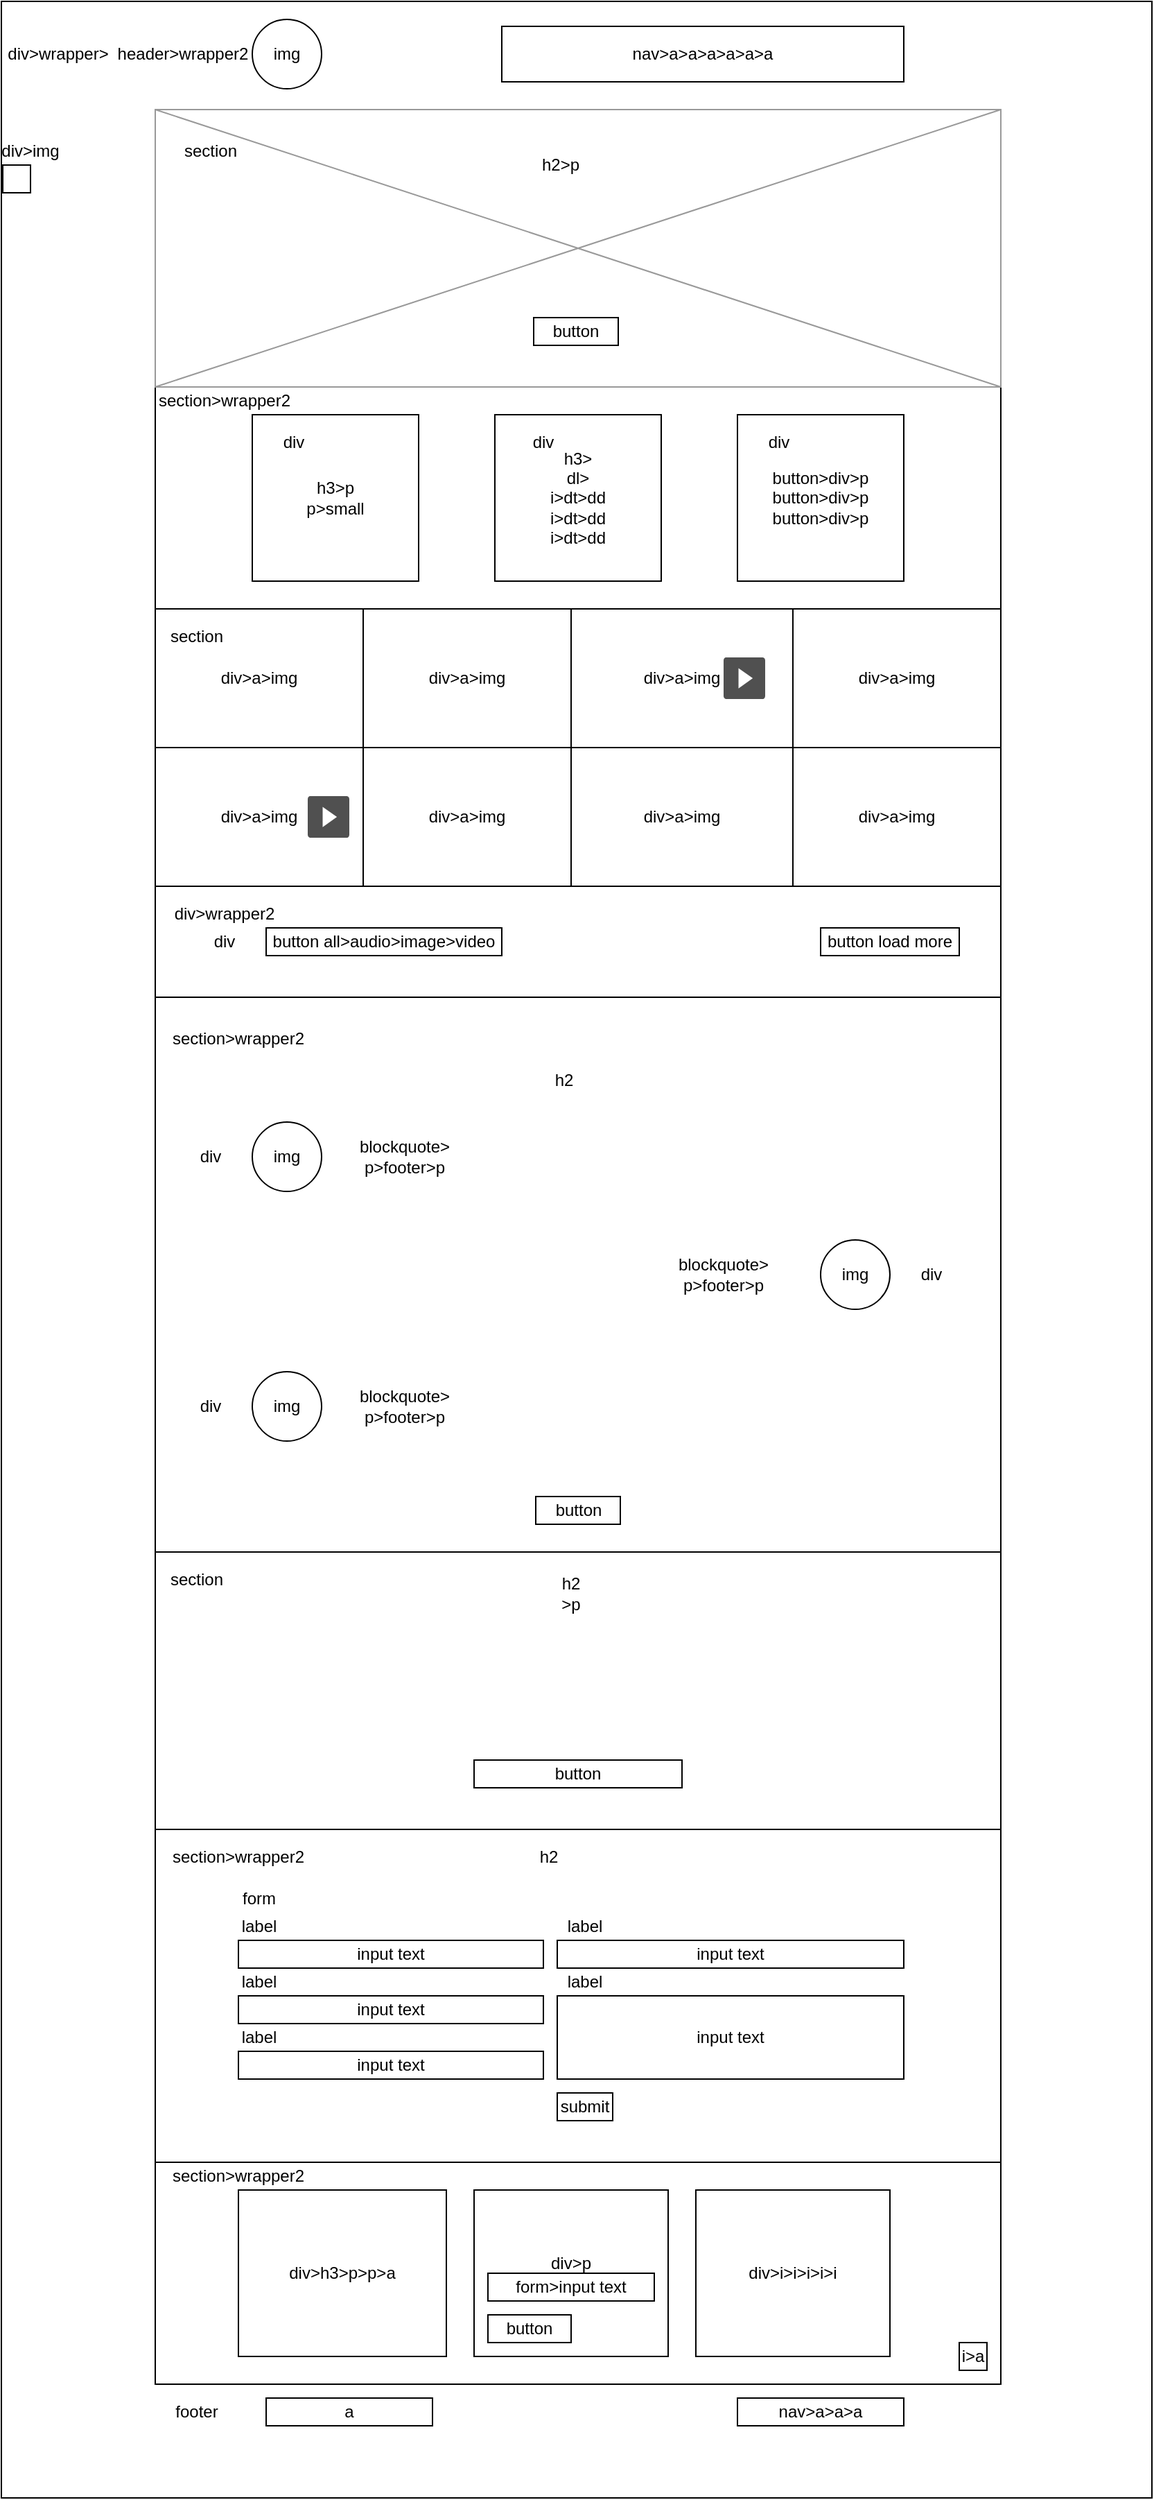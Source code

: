 <mxfile version="13.6.5" type="device"><diagram id="r7TiT_zhT29G5zosG_dz" name="Page-1"><mxGraphModel dx="1589" dy="661" grid="1" gridSize="10" guides="1" tooltips="1" connect="1" arrows="1" fold="1" page="1" pageScale="1" pageWidth="827" pageHeight="1169" math="0" shadow="0"><root><mxCell id="0"/><mxCell id="1" parent="0"/><mxCell id="4stRv6zZSnJiCpNd3KBt-11" value="" style="rounded=0;whiteSpace=wrap;html=1;" vertex="1" parent="1"><mxGeometry x="-1" y="2" width="830" height="1800" as="geometry"/></mxCell><mxCell id="4stRv6zZSnJiCpNd3KBt-1" value="" style="rounded=0;whiteSpace=wrap;html=1;" vertex="1" parent="1"><mxGeometry x="110" y="80" width="610" height="1640" as="geometry"/></mxCell><mxCell id="4stRv6zZSnJiCpNd3KBt-3" value="" style="rounded=0;whiteSpace=wrap;html=1;" vertex="1" parent="1"><mxGeometry x="110" y="280" width="610" height="160" as="geometry"/></mxCell><mxCell id="4stRv6zZSnJiCpNd3KBt-4" value="" style="rounded=0;whiteSpace=wrap;html=1;" vertex="1" parent="1"><mxGeometry x="110" y="440" width="610" height="200" as="geometry"/></mxCell><mxCell id="4stRv6zZSnJiCpNd3KBt-5" value="" style="rounded=0;whiteSpace=wrap;html=1;" vertex="1" parent="1"><mxGeometry x="110" y="640" width="610" height="80" as="geometry"/></mxCell><mxCell id="4stRv6zZSnJiCpNd3KBt-6" value="" style="rounded=0;whiteSpace=wrap;html=1;" vertex="1" parent="1"><mxGeometry x="110" y="720" width="610" height="400" as="geometry"/></mxCell><mxCell id="4stRv6zZSnJiCpNd3KBt-7" value="" style="rounded=0;whiteSpace=wrap;html=1;" vertex="1" parent="1"><mxGeometry x="110" y="1120" width="610" height="200" as="geometry"/></mxCell><mxCell id="4stRv6zZSnJiCpNd3KBt-8" value="" style="rounded=0;whiteSpace=wrap;html=1;" vertex="1" parent="1"><mxGeometry x="110" y="1320" width="610" height="240" as="geometry"/></mxCell><mxCell id="4stRv6zZSnJiCpNd3KBt-12" value="img" style="ellipse;whiteSpace=wrap;html=1;aspect=fixed;" vertex="1" parent="1"><mxGeometry x="180" y="15" width="50" height="50" as="geometry"/></mxCell><mxCell id="4stRv6zZSnJiCpNd3KBt-13" value="nav&amp;gt;a&amp;gt;a&amp;gt;a&amp;gt;a&amp;gt;a&amp;gt;a" style="rounded=0;whiteSpace=wrap;html=1;" vertex="1" parent="1"><mxGeometry x="360" y="20" width="290" height="40" as="geometry"/></mxCell><mxCell id="4stRv6zZSnJiCpNd3KBt-17" value="h3&amp;gt;p&lt;br&gt;p&amp;gt;small" style="rounded=0;whiteSpace=wrap;html=1;" vertex="1" parent="1"><mxGeometry x="180" y="300" width="120" height="120" as="geometry"/></mxCell><mxCell id="4stRv6zZSnJiCpNd3KBt-18" value="h3&amp;gt;&lt;br&gt;dl&amp;gt;&lt;br&gt;i&amp;gt;dt&amp;gt;dd&lt;br&gt;i&amp;gt;dt&amp;gt;dd&lt;br&gt;i&amp;gt;dt&amp;gt;dd" style="rounded=0;whiteSpace=wrap;html=1;" vertex="1" parent="1"><mxGeometry x="355" y="300" width="120" height="120" as="geometry"/></mxCell><mxCell id="4stRv6zZSnJiCpNd3KBt-19" value="button&amp;gt;div&amp;gt;p&lt;br&gt;button&amp;gt;div&amp;gt;p&lt;br&gt;button&amp;gt;div&amp;gt;p" style="rounded=0;whiteSpace=wrap;html=1;" vertex="1" parent="1"><mxGeometry x="530" y="300" width="120" height="120" as="geometry"/></mxCell><mxCell id="4stRv6zZSnJiCpNd3KBt-30" value="div&amp;gt;a&amp;gt;img" style="rounded=0;whiteSpace=wrap;html=1;" vertex="1" parent="1"><mxGeometry x="110" y="440" width="150" height="100" as="geometry"/></mxCell><mxCell id="4stRv6zZSnJiCpNd3KBt-31" value="div&amp;gt;a&amp;gt;img" style="rounded=0;whiteSpace=wrap;html=1;" vertex="1" parent="1"><mxGeometry x="110" y="540" width="150" height="100" as="geometry"/></mxCell><mxCell id="4stRv6zZSnJiCpNd3KBt-34" value="div&amp;gt;a&amp;gt;img" style="rounded=0;whiteSpace=wrap;html=1;" vertex="1" parent="1"><mxGeometry x="260" y="540" width="150" height="100" as="geometry"/></mxCell><mxCell id="4stRv6zZSnJiCpNd3KBt-35" value="div&amp;gt;a&amp;gt;img" style="rounded=0;whiteSpace=wrap;html=1;" vertex="1" parent="1"><mxGeometry x="260" y="440" width="150" height="100" as="geometry"/></mxCell><mxCell id="4stRv6zZSnJiCpNd3KBt-36" value="div&amp;gt;a&amp;gt;img" style="rounded=0;whiteSpace=wrap;html=1;" vertex="1" parent="1"><mxGeometry x="570" y="540" width="150" height="100" as="geometry"/></mxCell><mxCell id="4stRv6zZSnJiCpNd3KBt-37" value="div&amp;gt;a&amp;gt;img" style="rounded=0;whiteSpace=wrap;html=1;" vertex="1" parent="1"><mxGeometry x="570" y="440" width="150" height="100" as="geometry"/></mxCell><mxCell id="4stRv6zZSnJiCpNd3KBt-38" value="div&amp;gt;a&amp;gt;img" style="rounded=0;whiteSpace=wrap;html=1;" vertex="1" parent="1"><mxGeometry x="410" y="540" width="160" height="100" as="geometry"/></mxCell><mxCell id="4stRv6zZSnJiCpNd3KBt-39" value="div&amp;gt;a&amp;gt;img" style="rounded=0;whiteSpace=wrap;html=1;" vertex="1" parent="1"><mxGeometry x="410" y="440" width="160" height="100" as="geometry"/></mxCell><mxCell id="4stRv6zZSnJiCpNd3KBt-40" value="button load more" style="rounded=0;whiteSpace=wrap;html=1;" vertex="1" parent="1"><mxGeometry x="590" y="670" width="100" height="20" as="geometry"/></mxCell><mxCell id="4stRv6zZSnJiCpNd3KBt-41" value="button all&amp;gt;audio&amp;gt;image&amp;gt;video" style="rounded=0;whiteSpace=wrap;html=1;" vertex="1" parent="1"><mxGeometry x="190" y="670" width="170" height="20" as="geometry"/></mxCell><mxCell id="4stRv6zZSnJiCpNd3KBt-42" value="img" style="ellipse;whiteSpace=wrap;html=1;aspect=fixed;" vertex="1" parent="1"><mxGeometry x="180" y="810" width="50" height="50" as="geometry"/></mxCell><mxCell id="4stRv6zZSnJiCpNd3KBt-44" value="img" style="ellipse;whiteSpace=wrap;html=1;aspect=fixed;" vertex="1" parent="1"><mxGeometry x="180" y="990" width="50" height="50" as="geometry"/></mxCell><mxCell id="4stRv6zZSnJiCpNd3KBt-45" value="img" style="ellipse;whiteSpace=wrap;html=1;aspect=fixed;" vertex="1" parent="1"><mxGeometry x="590" y="895" width="50" height="50" as="geometry"/></mxCell><mxCell id="4stRv6zZSnJiCpNd3KBt-46" value="button" style="rounded=0;whiteSpace=wrap;html=1;" vertex="1" parent="1"><mxGeometry x="384.5" y="1080" width="61" height="20" as="geometry"/></mxCell><mxCell id="4stRv6zZSnJiCpNd3KBt-47" value="button" style="rounded=0;whiteSpace=wrap;html=1;" vertex="1" parent="1"><mxGeometry x="340" y="1270" width="150" height="20" as="geometry"/></mxCell><mxCell id="4stRv6zZSnJiCpNd3KBt-49" value="input text" style="rounded=0;whiteSpace=wrap;html=1;" vertex="1" parent="1"><mxGeometry x="170" y="1400" width="220" height="20" as="geometry"/></mxCell><mxCell id="4stRv6zZSnJiCpNd3KBt-50" value="&lt;span&gt;input text&lt;/span&gt;" style="rounded=0;whiteSpace=wrap;html=1;" vertex="1" parent="1"><mxGeometry x="170" y="1440" width="220" height="20" as="geometry"/></mxCell><mxCell id="4stRv6zZSnJiCpNd3KBt-51" value="&lt;span&gt;input text&lt;/span&gt;" style="rounded=0;whiteSpace=wrap;html=1;" vertex="1" parent="1"><mxGeometry x="170" y="1480" width="220" height="20" as="geometry"/></mxCell><mxCell id="4stRv6zZSnJiCpNd3KBt-52" value="&lt;span&gt;input text&lt;/span&gt;" style="rounded=0;whiteSpace=wrap;html=1;" vertex="1" parent="1"><mxGeometry x="400" y="1400" width="250" height="20" as="geometry"/></mxCell><mxCell id="4stRv6zZSnJiCpNd3KBt-55" value="&lt;span&gt;input text&lt;/span&gt;" style="rounded=0;whiteSpace=wrap;html=1;" vertex="1" parent="1"><mxGeometry x="400" y="1440" width="250" height="60" as="geometry"/></mxCell><mxCell id="4stRv6zZSnJiCpNd3KBt-56" value="submit" style="rounded=0;whiteSpace=wrap;html=1;" vertex="1" parent="1"><mxGeometry x="400" y="1510" width="40" height="20" as="geometry"/></mxCell><mxCell id="4stRv6zZSnJiCpNd3KBt-57" value="div&amp;gt;h3&amp;gt;p&amp;gt;p&amp;gt;a" style="rounded=0;whiteSpace=wrap;html=1;" vertex="1" parent="1"><mxGeometry x="170" y="1580" width="150" height="120" as="geometry"/></mxCell><mxCell id="4stRv6zZSnJiCpNd3KBt-58" value="div&amp;gt;p&lt;br&gt;&lt;br&gt;" style="rounded=0;whiteSpace=wrap;html=1;" vertex="1" parent="1"><mxGeometry x="340" y="1580" width="140" height="120" as="geometry"/></mxCell><mxCell id="4stRv6zZSnJiCpNd3KBt-59" value="div&amp;gt;i&amp;gt;i&amp;gt;i&amp;gt;i&amp;gt;i" style="rounded=0;whiteSpace=wrap;html=1;" vertex="1" parent="1"><mxGeometry x="500" y="1580" width="140" height="120" as="geometry"/></mxCell><mxCell id="4stRv6zZSnJiCpNd3KBt-60" value="nav&amp;gt;a&amp;gt;a&amp;gt;a" style="rounded=0;whiteSpace=wrap;html=1;" vertex="1" parent="1"><mxGeometry x="530" y="1730" width="120" height="20" as="geometry"/></mxCell><mxCell id="4stRv6zZSnJiCpNd3KBt-61" value="button" style="rounded=0;whiteSpace=wrap;html=1;" vertex="1" parent="1"><mxGeometry x="350" y="1670" width="60" height="20" as="geometry"/></mxCell><mxCell id="4stRv6zZSnJiCpNd3KBt-62" value="form&amp;gt;input text" style="rounded=0;whiteSpace=wrap;html=1;" vertex="1" parent="1"><mxGeometry x="350" y="1640" width="120" height="20" as="geometry"/></mxCell><mxCell id="4stRv6zZSnJiCpNd3KBt-69" value="" style="endArrow=none;html=1;exitX=1;exitY=0;exitDx=0;exitDy=0;" edge="1" parent="1" source="4stRv6zZSnJiCpNd3KBt-3"><mxGeometry width="50" height="50" relative="1" as="geometry"><mxPoint x="400" y="300" as="sourcePoint"/><mxPoint x="720.0" y="280" as="targetPoint"/></mxGeometry></mxCell><mxCell id="4stRv6zZSnJiCpNd3KBt-84" value="" style="verticalLabelPosition=bottom;shadow=0;dashed=0;align=center;html=1;verticalAlign=top;strokeWidth=1;shape=mxgraph.mockup.graphics.simpleIcon;strokeColor=#999999;" vertex="1" parent="1"><mxGeometry x="110" y="80" width="610" height="200" as="geometry"/></mxCell><mxCell id="4stRv6zZSnJiCpNd3KBt-16" value="button" style="rounded=0;whiteSpace=wrap;html=1;" vertex="1" parent="1"><mxGeometry x="383" y="230" width="61" height="20" as="geometry"/></mxCell><mxCell id="4stRv6zZSnJiCpNd3KBt-88" value="header&amp;gt;wrapper2&lt;br&gt;" style="text;html=1;strokeColor=none;fillColor=none;align=center;verticalAlign=middle;whiteSpace=wrap;rounded=0;" vertex="1" parent="1"><mxGeometry x="110" y="30" width="40" height="20" as="geometry"/></mxCell><mxCell id="4stRv6zZSnJiCpNd3KBt-89" value="section" style="text;html=1;strokeColor=none;fillColor=none;align=center;verticalAlign=middle;whiteSpace=wrap;rounded=0;" vertex="1" parent="1"><mxGeometry x="130" y="100" width="40" height="20" as="geometry"/></mxCell><mxCell id="4stRv6zZSnJiCpNd3KBt-90" value="h2&amp;gt;p" style="text;html=1;strokeColor=none;fillColor=none;align=center;verticalAlign=middle;whiteSpace=wrap;rounded=0;" vertex="1" parent="1"><mxGeometry x="360" y="100" width="84.5" height="40" as="geometry"/></mxCell><mxCell id="4stRv6zZSnJiCpNd3KBt-91" value="section&amp;gt;wrapper2" style="text;html=1;strokeColor=none;fillColor=none;align=center;verticalAlign=middle;whiteSpace=wrap;rounded=0;" vertex="1" parent="1"><mxGeometry x="140" y="280" width="40" height="20" as="geometry"/></mxCell><mxCell id="4stRv6zZSnJiCpNd3KBt-92" value="div&amp;gt;wrapper&amp;gt;" style="text;html=1;strokeColor=none;fillColor=none;align=center;verticalAlign=middle;whiteSpace=wrap;rounded=0;" vertex="1" parent="1"><mxGeometry x="20" y="30" width="40" height="20" as="geometry"/></mxCell><mxCell id="4stRv6zZSnJiCpNd3KBt-93" value="section" style="text;html=1;strokeColor=none;fillColor=none;align=center;verticalAlign=middle;whiteSpace=wrap;rounded=0;" vertex="1" parent="1"><mxGeometry x="120" y="450" width="40" height="20" as="geometry"/></mxCell><mxCell id="4stRv6zZSnJiCpNd3KBt-94" value="h2" style="text;html=1;strokeColor=none;fillColor=none;align=center;verticalAlign=middle;whiteSpace=wrap;rounded=0;" vertex="1" parent="1"><mxGeometry x="384.5" y="770" width="40" height="20" as="geometry"/></mxCell><mxCell id="4stRv6zZSnJiCpNd3KBt-95" value="div&amp;gt;wrapper2" style="text;html=1;strokeColor=none;fillColor=none;align=center;verticalAlign=middle;whiteSpace=wrap;rounded=0;" vertex="1" parent="1"><mxGeometry x="140" y="650" width="40" height="20" as="geometry"/></mxCell><mxCell id="4stRv6zZSnJiCpNd3KBt-97" value="blockquote&amp;gt;&lt;br&gt;p&amp;gt;footer&amp;gt;p" style="text;html=1;strokeColor=none;fillColor=none;align=center;verticalAlign=middle;whiteSpace=wrap;rounded=0;" vertex="1" parent="1"><mxGeometry x="270" y="1005" width="40" height="20" as="geometry"/></mxCell><mxCell id="4stRv6zZSnJiCpNd3KBt-99" value="section&amp;gt;wrapper2" style="text;html=1;strokeColor=none;fillColor=none;align=center;verticalAlign=middle;whiteSpace=wrap;rounded=0;" vertex="1" parent="1"><mxGeometry x="150" y="740" width="40" height="20" as="geometry"/></mxCell><mxCell id="4stRv6zZSnJiCpNd3KBt-100" value="blockquote&amp;gt;&lt;br&gt;p&amp;gt;footer&amp;gt;p" style="text;html=1;strokeColor=none;fillColor=none;align=center;verticalAlign=middle;whiteSpace=wrap;rounded=0;" vertex="1" parent="1"><mxGeometry x="270" y="825" width="40" height="20" as="geometry"/></mxCell><mxCell id="4stRv6zZSnJiCpNd3KBt-101" value="blockquote&amp;gt;&lt;br&gt;p&amp;gt;footer&amp;gt;p" style="text;html=1;strokeColor=none;fillColor=none;align=center;verticalAlign=middle;whiteSpace=wrap;rounded=0;" vertex="1" parent="1"><mxGeometry x="500" y="910" width="40" height="20" as="geometry"/></mxCell><mxCell id="4stRv6zZSnJiCpNd3KBt-102" value="h2&lt;br&gt;&amp;gt;p" style="text;html=1;strokeColor=none;fillColor=none;align=center;verticalAlign=middle;whiteSpace=wrap;rounded=0;" vertex="1" parent="1"><mxGeometry x="390" y="1140" width="40" height="20" as="geometry"/></mxCell><mxCell id="4stRv6zZSnJiCpNd3KBt-103" value="section" style="text;html=1;strokeColor=none;fillColor=none;align=center;verticalAlign=middle;whiteSpace=wrap;rounded=0;" vertex="1" parent="1"><mxGeometry x="120" y="1130" width="40" height="20" as="geometry"/></mxCell><mxCell id="4stRv6zZSnJiCpNd3KBt-104" value="section&amp;gt;wrapper2" style="text;html=1;strokeColor=none;fillColor=none;align=center;verticalAlign=middle;whiteSpace=wrap;rounded=0;" vertex="1" parent="1"><mxGeometry x="150" y="1560" width="40" height="20" as="geometry"/></mxCell><mxCell id="4stRv6zZSnJiCpNd3KBt-105" value="section&amp;gt;wrapper2" style="text;html=1;strokeColor=none;fillColor=none;align=center;verticalAlign=middle;whiteSpace=wrap;rounded=0;" vertex="1" parent="1"><mxGeometry x="150" y="1330" width="40" height="20" as="geometry"/></mxCell><mxCell id="4stRv6zZSnJiCpNd3KBt-106" value="h2" style="text;html=1;strokeColor=none;fillColor=none;align=center;verticalAlign=middle;whiteSpace=wrap;rounded=0;" vertex="1" parent="1"><mxGeometry x="374" y="1330" width="40" height="20" as="geometry"/></mxCell><mxCell id="4stRv6zZSnJiCpNd3KBt-107" value="a" style="rounded=0;whiteSpace=wrap;html=1;" vertex="1" parent="1"><mxGeometry x="190" y="1730" width="120" height="20" as="geometry"/></mxCell><mxCell id="4stRv6zZSnJiCpNd3KBt-108" value="footer" style="text;html=1;strokeColor=none;fillColor=none;align=center;verticalAlign=middle;whiteSpace=wrap;rounded=0;" vertex="1" parent="1"><mxGeometry x="120" y="1730" width="40" height="20" as="geometry"/></mxCell><mxCell id="4stRv6zZSnJiCpNd3KBt-111" value="div" style="text;html=1;strokeColor=none;fillColor=none;align=center;verticalAlign=middle;whiteSpace=wrap;rounded=0;" vertex="1" parent="1"><mxGeometry x="190" y="310" width="40" height="20" as="geometry"/></mxCell><mxCell id="4stRv6zZSnJiCpNd3KBt-112" value="div" style="text;html=1;strokeColor=none;fillColor=none;align=center;verticalAlign=middle;whiteSpace=wrap;rounded=0;" vertex="1" parent="1"><mxGeometry x="540" y="310" width="40" height="20" as="geometry"/></mxCell><mxCell id="4stRv6zZSnJiCpNd3KBt-113" value="div" style="text;html=1;strokeColor=none;fillColor=none;align=center;verticalAlign=middle;whiteSpace=wrap;rounded=0;" vertex="1" parent="1"><mxGeometry x="370" y="310" width="40" height="20" as="geometry"/></mxCell><mxCell id="4stRv6zZSnJiCpNd3KBt-114" value="i&amp;gt;a" style="rounded=0;whiteSpace=wrap;html=1;" vertex="1" parent="1"><mxGeometry x="690" y="1690" width="20" height="20" as="geometry"/></mxCell><mxCell id="4stRv6zZSnJiCpNd3KBt-115" value="" style="rounded=0;whiteSpace=wrap;html=1;" vertex="1" parent="1"><mxGeometry y="120" width="20" height="20" as="geometry"/></mxCell><mxCell id="4stRv6zZSnJiCpNd3KBt-117" value="" style="pointerEvents=1;shadow=0;dashed=0;html=1;strokeColor=none;fillColor=#505050;labelPosition=center;verticalLabelPosition=bottom;verticalAlign=top;outlineConnect=0;align=center;shape=mxgraph.office.concepts.video_play;" vertex="1" parent="1"><mxGeometry x="520" y="475" width="30" height="30" as="geometry"/></mxCell><mxCell id="4stRv6zZSnJiCpNd3KBt-118" value="" style="pointerEvents=1;shadow=0;dashed=0;html=1;strokeColor=none;fillColor=#505050;labelPosition=center;verticalLabelPosition=bottom;verticalAlign=top;outlineConnect=0;align=center;shape=mxgraph.office.concepts.video_play;" vertex="1" parent="1"><mxGeometry x="220" y="575" width="30" height="30" as="geometry"/></mxCell><mxCell id="4stRv6zZSnJiCpNd3KBt-119" value="" style="shape=image;html=1;verticalAlign=top;verticalLabelPosition=bottom;labelBackgroundColor=#ffffff;imageAspect=0;aspect=fixed;image=https://cdn4.iconfinder.com/data/icons/web-essential-4/64/47-web_essential-128.png" vertex="1" parent="1"><mxGeometry x="370" y="471" width="38" height="38" as="geometry"/></mxCell><mxCell id="4stRv6zZSnJiCpNd3KBt-120" value="" style="shape=image;html=1;verticalAlign=top;verticalLabelPosition=bottom;labelBackgroundColor=#ffffff;imageAspect=0;aspect=fixed;image=https://cdn4.iconfinder.com/data/icons/web-essential-4/64/47-web_essential-128.png" vertex="1" parent="1"><mxGeometry x="370" y="571" width="38" height="38" as="geometry"/></mxCell><mxCell id="4stRv6zZSnJiCpNd3KBt-121" value="form" style="text;html=1;strokeColor=none;fillColor=none;align=center;verticalAlign=middle;whiteSpace=wrap;rounded=0;" vertex="1" parent="1"><mxGeometry x="165" y="1360" width="40" height="20" as="geometry"/></mxCell><mxCell id="4stRv6zZSnJiCpNd3KBt-122" value="label" style="text;html=1;strokeColor=none;fillColor=none;align=center;verticalAlign=middle;whiteSpace=wrap;rounded=0;" vertex="1" parent="1"><mxGeometry x="400" y="1420" width="40" height="20" as="geometry"/></mxCell><mxCell id="4stRv6zZSnJiCpNd3KBt-124" value="label" style="text;html=1;strokeColor=none;fillColor=none;align=center;verticalAlign=middle;whiteSpace=wrap;rounded=0;" vertex="1" parent="1"><mxGeometry x="400" y="1380" width="40" height="20" as="geometry"/></mxCell><mxCell id="4stRv6zZSnJiCpNd3KBt-125" value="label" style="text;html=1;strokeColor=none;fillColor=none;align=center;verticalAlign=middle;whiteSpace=wrap;rounded=0;" vertex="1" parent="1"><mxGeometry x="165" y="1380" width="40" height="20" as="geometry"/></mxCell><mxCell id="4stRv6zZSnJiCpNd3KBt-126" value="label" style="text;html=1;strokeColor=none;fillColor=none;align=center;verticalAlign=middle;whiteSpace=wrap;rounded=0;" vertex="1" parent="1"><mxGeometry x="165" y="1420" width="40" height="20" as="geometry"/></mxCell><mxCell id="4stRv6zZSnJiCpNd3KBt-127" value="label" style="text;html=1;strokeColor=none;fillColor=none;align=center;verticalAlign=middle;whiteSpace=wrap;rounded=0;" vertex="1" parent="1"><mxGeometry x="165" y="1460" width="40" height="20" as="geometry"/></mxCell><mxCell id="4stRv6zZSnJiCpNd3KBt-128" value="div" style="text;html=1;strokeColor=none;fillColor=none;align=center;verticalAlign=middle;whiteSpace=wrap;rounded=0;" vertex="1" parent="1"><mxGeometry x="140" y="670" width="40" height="20" as="geometry"/></mxCell><mxCell id="4stRv6zZSnJiCpNd3KBt-130" value="div&amp;gt;img" style="text;html=1;strokeColor=none;fillColor=none;align=center;verticalAlign=middle;whiteSpace=wrap;rounded=0;" vertex="1" parent="1"><mxGeometry y="100" width="40" height="20" as="geometry"/></mxCell><mxCell id="4stRv6zZSnJiCpNd3KBt-131" value="div" style="text;html=1;strokeColor=none;fillColor=none;align=center;verticalAlign=middle;whiteSpace=wrap;rounded=0;" vertex="1" parent="1"><mxGeometry x="130" y="1005" width="40" height="20" as="geometry"/></mxCell><mxCell id="4stRv6zZSnJiCpNd3KBt-132" value="div" style="text;html=1;strokeColor=none;fillColor=none;align=center;verticalAlign=middle;whiteSpace=wrap;rounded=0;" vertex="1" parent="1"><mxGeometry x="650" y="910" width="40" height="20" as="geometry"/></mxCell><mxCell id="4stRv6zZSnJiCpNd3KBt-133" value="div" style="text;html=1;strokeColor=none;fillColor=none;align=center;verticalAlign=middle;whiteSpace=wrap;rounded=0;" vertex="1" parent="1"><mxGeometry x="130" y="825" width="40" height="20" as="geometry"/></mxCell></root></mxGraphModel></diagram></mxfile>